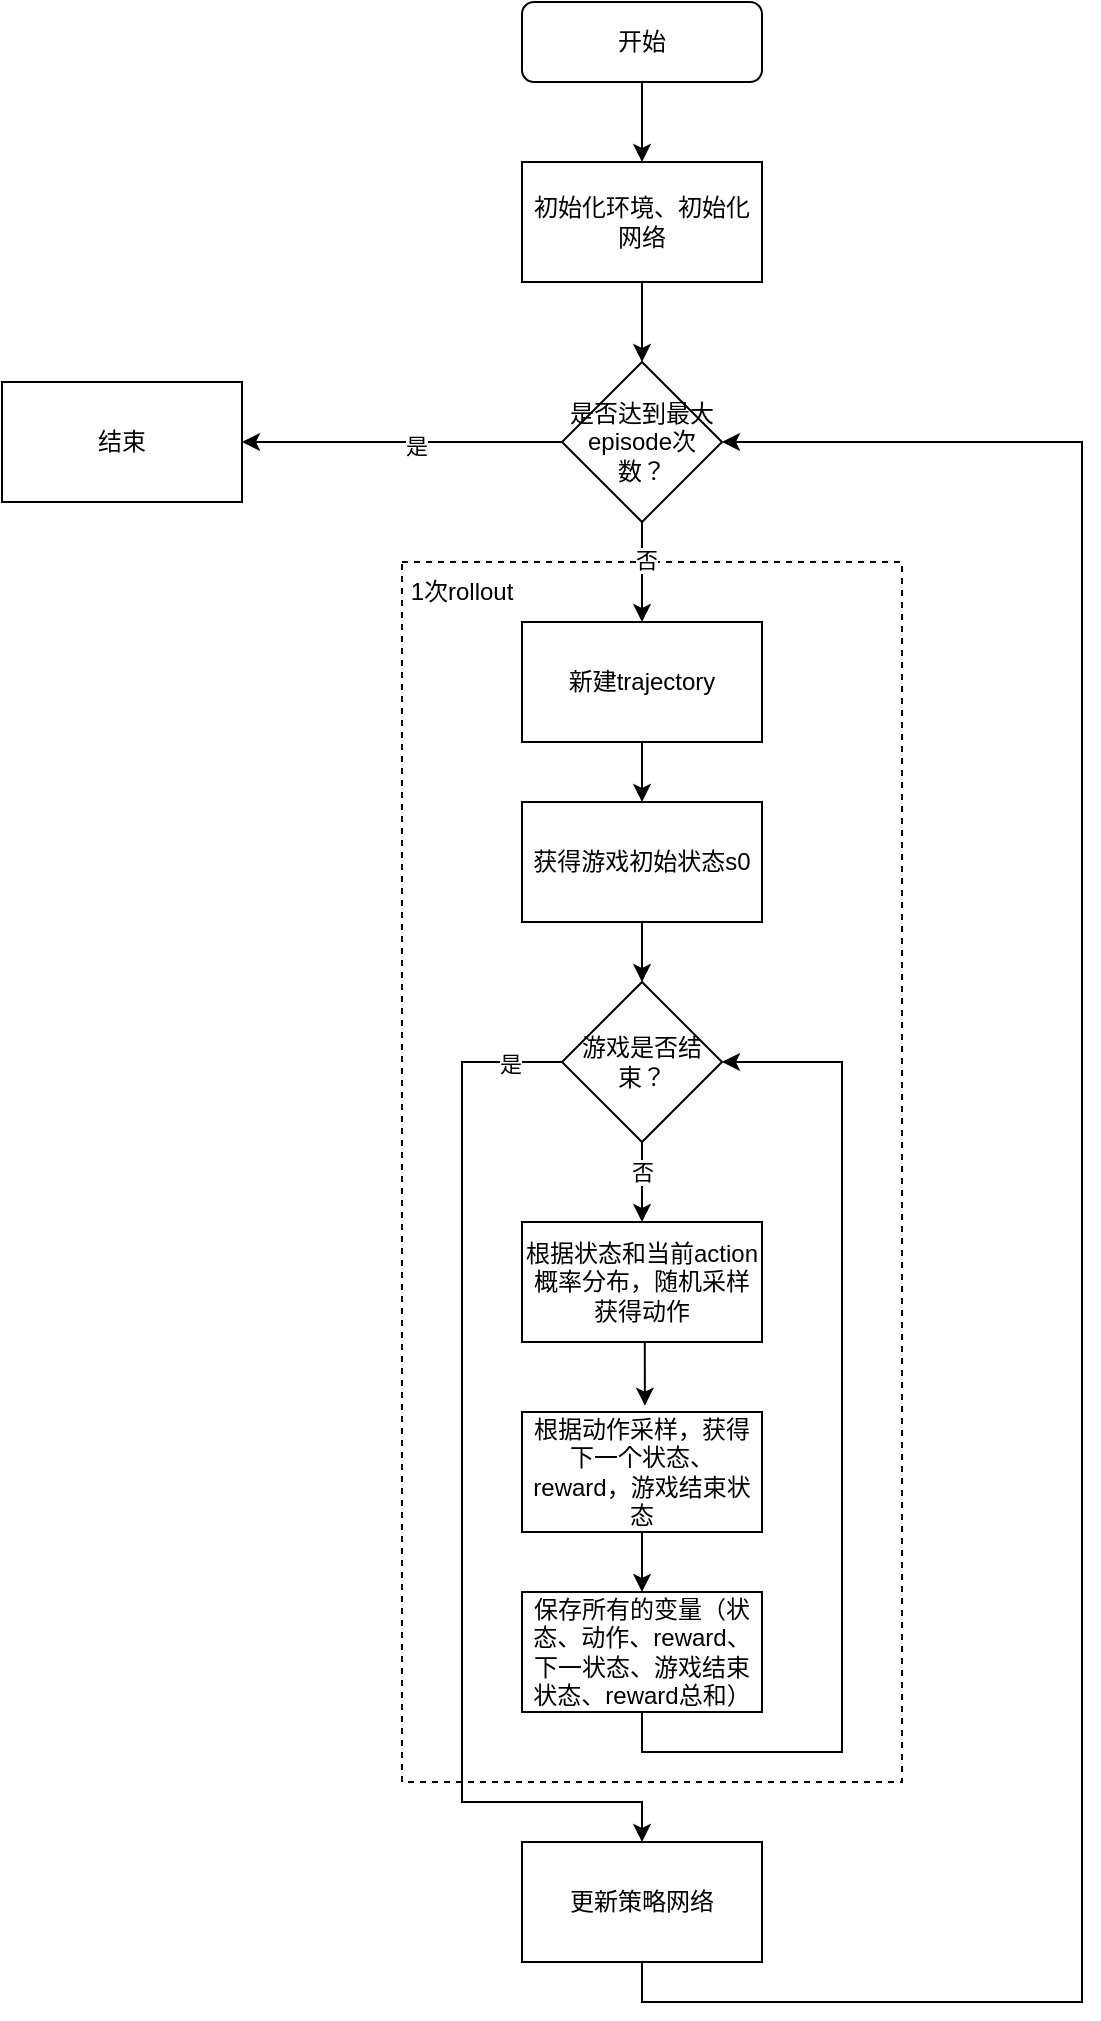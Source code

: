 <mxfile version="24.6.1" type="device">
  <diagram id="C5RBs43oDa-KdzZeNtuy" name="ReinForce">
    <mxGraphModel dx="1925" dy="820" grid="1" gridSize="10" guides="1" tooltips="1" connect="1" arrows="1" fold="1" page="1" pageScale="1" pageWidth="827" pageHeight="1169" math="0" shadow="0">
      <root>
        <mxCell id="WIyWlLk6GJQsqaUBKTNV-0" />
        <mxCell id="WIyWlLk6GJQsqaUBKTNV-1" parent="WIyWlLk6GJQsqaUBKTNV-0" />
        <mxCell id="q2sqWTzhduMKxA5TMsE1-24" value="" style="rounded=0;whiteSpace=wrap;html=1;fillColor=none;dashed=1;" vertex="1" parent="WIyWlLk6GJQsqaUBKTNV-1">
          <mxGeometry x="100" y="360" width="250" height="610" as="geometry" />
        </mxCell>
        <mxCell id="q2sqWTzhduMKxA5TMsE1-37" style="edgeStyle=orthogonalEdgeStyle;rounded=0;orthogonalLoop=1;jettySize=auto;html=1;exitX=0.5;exitY=1;exitDx=0;exitDy=0;entryX=0.5;entryY=0;entryDx=0;entryDy=0;" edge="1" parent="WIyWlLk6GJQsqaUBKTNV-1" source="WIyWlLk6GJQsqaUBKTNV-3" target="q2sqWTzhduMKxA5TMsE1-1">
          <mxGeometry relative="1" as="geometry" />
        </mxCell>
        <mxCell id="WIyWlLk6GJQsqaUBKTNV-3" value="开始" style="rounded=1;whiteSpace=wrap;html=1;fontSize=12;glass=0;strokeWidth=1;shadow=0;" parent="WIyWlLk6GJQsqaUBKTNV-1" vertex="1">
          <mxGeometry x="160" y="80" width="120" height="40" as="geometry" />
        </mxCell>
        <mxCell id="q2sqWTzhduMKxA5TMsE1-36" style="edgeStyle=orthogonalEdgeStyle;rounded=0;orthogonalLoop=1;jettySize=auto;html=1;exitX=0.5;exitY=1;exitDx=0;exitDy=0;entryX=0.5;entryY=0;entryDx=0;entryDy=0;" edge="1" parent="WIyWlLk6GJQsqaUBKTNV-1" source="q2sqWTzhduMKxA5TMsE1-1" target="q2sqWTzhduMKxA5TMsE1-2">
          <mxGeometry relative="1" as="geometry" />
        </mxCell>
        <mxCell id="q2sqWTzhduMKxA5TMsE1-1" value="初始化环境、初始化网络" style="rounded=0;whiteSpace=wrap;html=1;" vertex="1" parent="WIyWlLk6GJQsqaUBKTNV-1">
          <mxGeometry x="160" y="160" width="120" height="60" as="geometry" />
        </mxCell>
        <mxCell id="q2sqWTzhduMKxA5TMsE1-22" style="edgeStyle=orthogonalEdgeStyle;rounded=0;orthogonalLoop=1;jettySize=auto;html=1;exitX=0.5;exitY=1;exitDx=0;exitDy=0;entryX=0.5;entryY=0;entryDx=0;entryDy=0;" edge="1" parent="WIyWlLk6GJQsqaUBKTNV-1" source="q2sqWTzhduMKxA5TMsE1-2" target="q2sqWTzhduMKxA5TMsE1-3">
          <mxGeometry relative="1" as="geometry" />
        </mxCell>
        <mxCell id="q2sqWTzhduMKxA5TMsE1-23" value="否" style="edgeLabel;html=1;align=center;verticalAlign=middle;resizable=0;points=[];" vertex="1" connectable="0" parent="q2sqWTzhduMKxA5TMsE1-22">
          <mxGeometry x="-0.263" y="2" relative="1" as="geometry">
            <mxPoint as="offset" />
          </mxGeometry>
        </mxCell>
        <mxCell id="q2sqWTzhduMKxA5TMsE1-34" value="" style="edgeStyle=orthogonalEdgeStyle;rounded=0;orthogonalLoop=1;jettySize=auto;html=1;" edge="1" parent="WIyWlLk6GJQsqaUBKTNV-1" source="q2sqWTzhduMKxA5TMsE1-2" target="q2sqWTzhduMKxA5TMsE1-33">
          <mxGeometry relative="1" as="geometry" />
        </mxCell>
        <mxCell id="q2sqWTzhduMKxA5TMsE1-35" value="是" style="edgeLabel;html=1;align=center;verticalAlign=middle;resizable=0;points=[];" vertex="1" connectable="0" parent="q2sqWTzhduMKxA5TMsE1-34">
          <mxGeometry x="-0.083" y="2" relative="1" as="geometry">
            <mxPoint as="offset" />
          </mxGeometry>
        </mxCell>
        <mxCell id="q2sqWTzhduMKxA5TMsE1-2" value="是否达到最大episode次数？" style="rhombus;whiteSpace=wrap;html=1;" vertex="1" parent="WIyWlLk6GJQsqaUBKTNV-1">
          <mxGeometry x="180" y="260" width="80" height="80" as="geometry" />
        </mxCell>
        <mxCell id="q2sqWTzhduMKxA5TMsE1-14" style="edgeStyle=orthogonalEdgeStyle;rounded=0;orthogonalLoop=1;jettySize=auto;html=1;exitX=0.5;exitY=1;exitDx=0;exitDy=0;" edge="1" parent="WIyWlLk6GJQsqaUBKTNV-1" source="q2sqWTzhduMKxA5TMsE1-3" target="q2sqWTzhduMKxA5TMsE1-4">
          <mxGeometry relative="1" as="geometry" />
        </mxCell>
        <mxCell id="q2sqWTzhduMKxA5TMsE1-3" value="新建trajectory" style="rounded=0;whiteSpace=wrap;html=1;" vertex="1" parent="WIyWlLk6GJQsqaUBKTNV-1">
          <mxGeometry x="160" y="390" width="120" height="60" as="geometry" />
        </mxCell>
        <mxCell id="q2sqWTzhduMKxA5TMsE1-15" style="edgeStyle=orthogonalEdgeStyle;rounded=0;orthogonalLoop=1;jettySize=auto;html=1;exitX=0.5;exitY=1;exitDx=0;exitDy=0;entryX=0.5;entryY=0;entryDx=0;entryDy=0;" edge="1" parent="WIyWlLk6GJQsqaUBKTNV-1" source="q2sqWTzhduMKxA5TMsE1-4" target="q2sqWTzhduMKxA5TMsE1-6">
          <mxGeometry relative="1" as="geometry" />
        </mxCell>
        <mxCell id="q2sqWTzhduMKxA5TMsE1-4" value="获得游戏初始状态s0" style="rounded=0;whiteSpace=wrap;html=1;" vertex="1" parent="WIyWlLk6GJQsqaUBKTNV-1">
          <mxGeometry x="160" y="480" width="120" height="60" as="geometry" />
        </mxCell>
        <mxCell id="q2sqWTzhduMKxA5TMsE1-19" style="edgeStyle=orthogonalEdgeStyle;rounded=0;orthogonalLoop=1;jettySize=auto;html=1;exitX=0.5;exitY=1;exitDx=0;exitDy=0;entryX=0.5;entryY=0;entryDx=0;entryDy=0;" edge="1" parent="WIyWlLk6GJQsqaUBKTNV-1" source="q2sqWTzhduMKxA5TMsE1-6" target="q2sqWTzhduMKxA5TMsE1-7">
          <mxGeometry relative="1" as="geometry" />
        </mxCell>
        <mxCell id="q2sqWTzhduMKxA5TMsE1-20" value="否" style="edgeLabel;html=1;align=center;verticalAlign=middle;resizable=0;points=[];" vertex="1" connectable="0" parent="q2sqWTzhduMKxA5TMsE1-19">
          <mxGeometry x="-0.26" relative="1" as="geometry">
            <mxPoint as="offset" />
          </mxGeometry>
        </mxCell>
        <mxCell id="q2sqWTzhduMKxA5TMsE1-29" style="edgeStyle=orthogonalEdgeStyle;rounded=0;orthogonalLoop=1;jettySize=auto;html=1;exitX=0;exitY=0.5;exitDx=0;exitDy=0;entryX=0.5;entryY=0;entryDx=0;entryDy=0;" edge="1" parent="WIyWlLk6GJQsqaUBKTNV-1" source="q2sqWTzhduMKxA5TMsE1-6" target="q2sqWTzhduMKxA5TMsE1-28">
          <mxGeometry relative="1" as="geometry">
            <Array as="points">
              <mxPoint x="130" y="610" />
              <mxPoint x="130" y="980" />
            </Array>
          </mxGeometry>
        </mxCell>
        <mxCell id="q2sqWTzhduMKxA5TMsE1-30" value="是" style="edgeLabel;html=1;align=center;verticalAlign=middle;resizable=0;points=[];" vertex="1" connectable="0" parent="q2sqWTzhduMKxA5TMsE1-29">
          <mxGeometry x="-0.902" y="1" relative="1" as="geometry">
            <mxPoint as="offset" />
          </mxGeometry>
        </mxCell>
        <mxCell id="q2sqWTzhduMKxA5TMsE1-6" value="游戏是否结束？" style="rhombus;whiteSpace=wrap;html=1;" vertex="1" parent="WIyWlLk6GJQsqaUBKTNV-1">
          <mxGeometry x="180" y="570" width="80" height="80" as="geometry" />
        </mxCell>
        <mxCell id="q2sqWTzhduMKxA5TMsE1-7" value="根据状态和当前action概率分布，随机采样获得动作" style="rounded=0;whiteSpace=wrap;html=1;" vertex="1" parent="WIyWlLk6GJQsqaUBKTNV-1">
          <mxGeometry x="160" y="690" width="120" height="60" as="geometry" />
        </mxCell>
        <mxCell id="q2sqWTzhduMKxA5TMsE1-18" style="edgeStyle=orthogonalEdgeStyle;rounded=0;orthogonalLoop=1;jettySize=auto;html=1;exitX=0.5;exitY=1;exitDx=0;exitDy=0;entryX=0.5;entryY=0;entryDx=0;entryDy=0;" edge="1" parent="WIyWlLk6GJQsqaUBKTNV-1" source="q2sqWTzhduMKxA5TMsE1-9" target="q2sqWTzhduMKxA5TMsE1-10">
          <mxGeometry relative="1" as="geometry" />
        </mxCell>
        <mxCell id="q2sqWTzhduMKxA5TMsE1-9" value="根据动作采样，获得下一个状态、reward，游戏结束状态" style="rounded=0;whiteSpace=wrap;html=1;" vertex="1" parent="WIyWlLk6GJQsqaUBKTNV-1">
          <mxGeometry x="160" y="785" width="120" height="60" as="geometry" />
        </mxCell>
        <mxCell id="q2sqWTzhduMKxA5TMsE1-21" style="edgeStyle=orthogonalEdgeStyle;rounded=0;orthogonalLoop=1;jettySize=auto;html=1;exitX=0.5;exitY=1;exitDx=0;exitDy=0;entryX=1;entryY=0.5;entryDx=0;entryDy=0;" edge="1" parent="WIyWlLk6GJQsqaUBKTNV-1" source="q2sqWTzhduMKxA5TMsE1-10" target="q2sqWTzhduMKxA5TMsE1-6">
          <mxGeometry relative="1" as="geometry">
            <Array as="points">
              <mxPoint x="220" y="955" />
              <mxPoint x="320" y="955" />
              <mxPoint x="320" y="610" />
            </Array>
          </mxGeometry>
        </mxCell>
        <mxCell id="q2sqWTzhduMKxA5TMsE1-10" value="保存所有的变量（状态、动作、reward、下一状态、游戏结束状态、reward总和）" style="rounded=0;whiteSpace=wrap;html=1;" vertex="1" parent="WIyWlLk6GJQsqaUBKTNV-1">
          <mxGeometry x="160" y="875" width="120" height="60" as="geometry" />
        </mxCell>
        <mxCell id="q2sqWTzhduMKxA5TMsE1-17" style="edgeStyle=orthogonalEdgeStyle;rounded=0;orthogonalLoop=1;jettySize=auto;html=1;exitX=0.5;exitY=1;exitDx=0;exitDy=0;entryX=0.512;entryY=-0.053;entryDx=0;entryDy=0;entryPerimeter=0;" edge="1" parent="WIyWlLk6GJQsqaUBKTNV-1" source="q2sqWTzhduMKxA5TMsE1-7" target="q2sqWTzhduMKxA5TMsE1-9">
          <mxGeometry relative="1" as="geometry" />
        </mxCell>
        <mxCell id="q2sqWTzhduMKxA5TMsE1-25" value="1次rollout" style="text;html=1;align=center;verticalAlign=middle;whiteSpace=wrap;rounded=0;" vertex="1" parent="WIyWlLk6GJQsqaUBKTNV-1">
          <mxGeometry x="100" y="360" width="60" height="30" as="geometry" />
        </mxCell>
        <mxCell id="q2sqWTzhduMKxA5TMsE1-31" style="edgeStyle=orthogonalEdgeStyle;rounded=0;orthogonalLoop=1;jettySize=auto;html=1;exitX=0.5;exitY=1;exitDx=0;exitDy=0;entryX=1;entryY=0.5;entryDx=0;entryDy=0;" edge="1" parent="WIyWlLk6GJQsqaUBKTNV-1" source="q2sqWTzhduMKxA5TMsE1-28" target="q2sqWTzhduMKxA5TMsE1-2">
          <mxGeometry relative="1" as="geometry">
            <Array as="points">
              <mxPoint x="220" y="1080" />
              <mxPoint x="440" y="1080" />
              <mxPoint x="440" y="300" />
            </Array>
          </mxGeometry>
        </mxCell>
        <mxCell id="q2sqWTzhduMKxA5TMsE1-28" value="更新策略网络" style="rounded=0;whiteSpace=wrap;html=1;" vertex="1" parent="WIyWlLk6GJQsqaUBKTNV-1">
          <mxGeometry x="160" y="1000" width="120" height="60" as="geometry" />
        </mxCell>
        <mxCell id="q2sqWTzhduMKxA5TMsE1-33" value="结束" style="whiteSpace=wrap;html=1;" vertex="1" parent="WIyWlLk6GJQsqaUBKTNV-1">
          <mxGeometry x="-100" y="270" width="120" height="60" as="geometry" />
        </mxCell>
      </root>
    </mxGraphModel>
  </diagram>
</mxfile>
